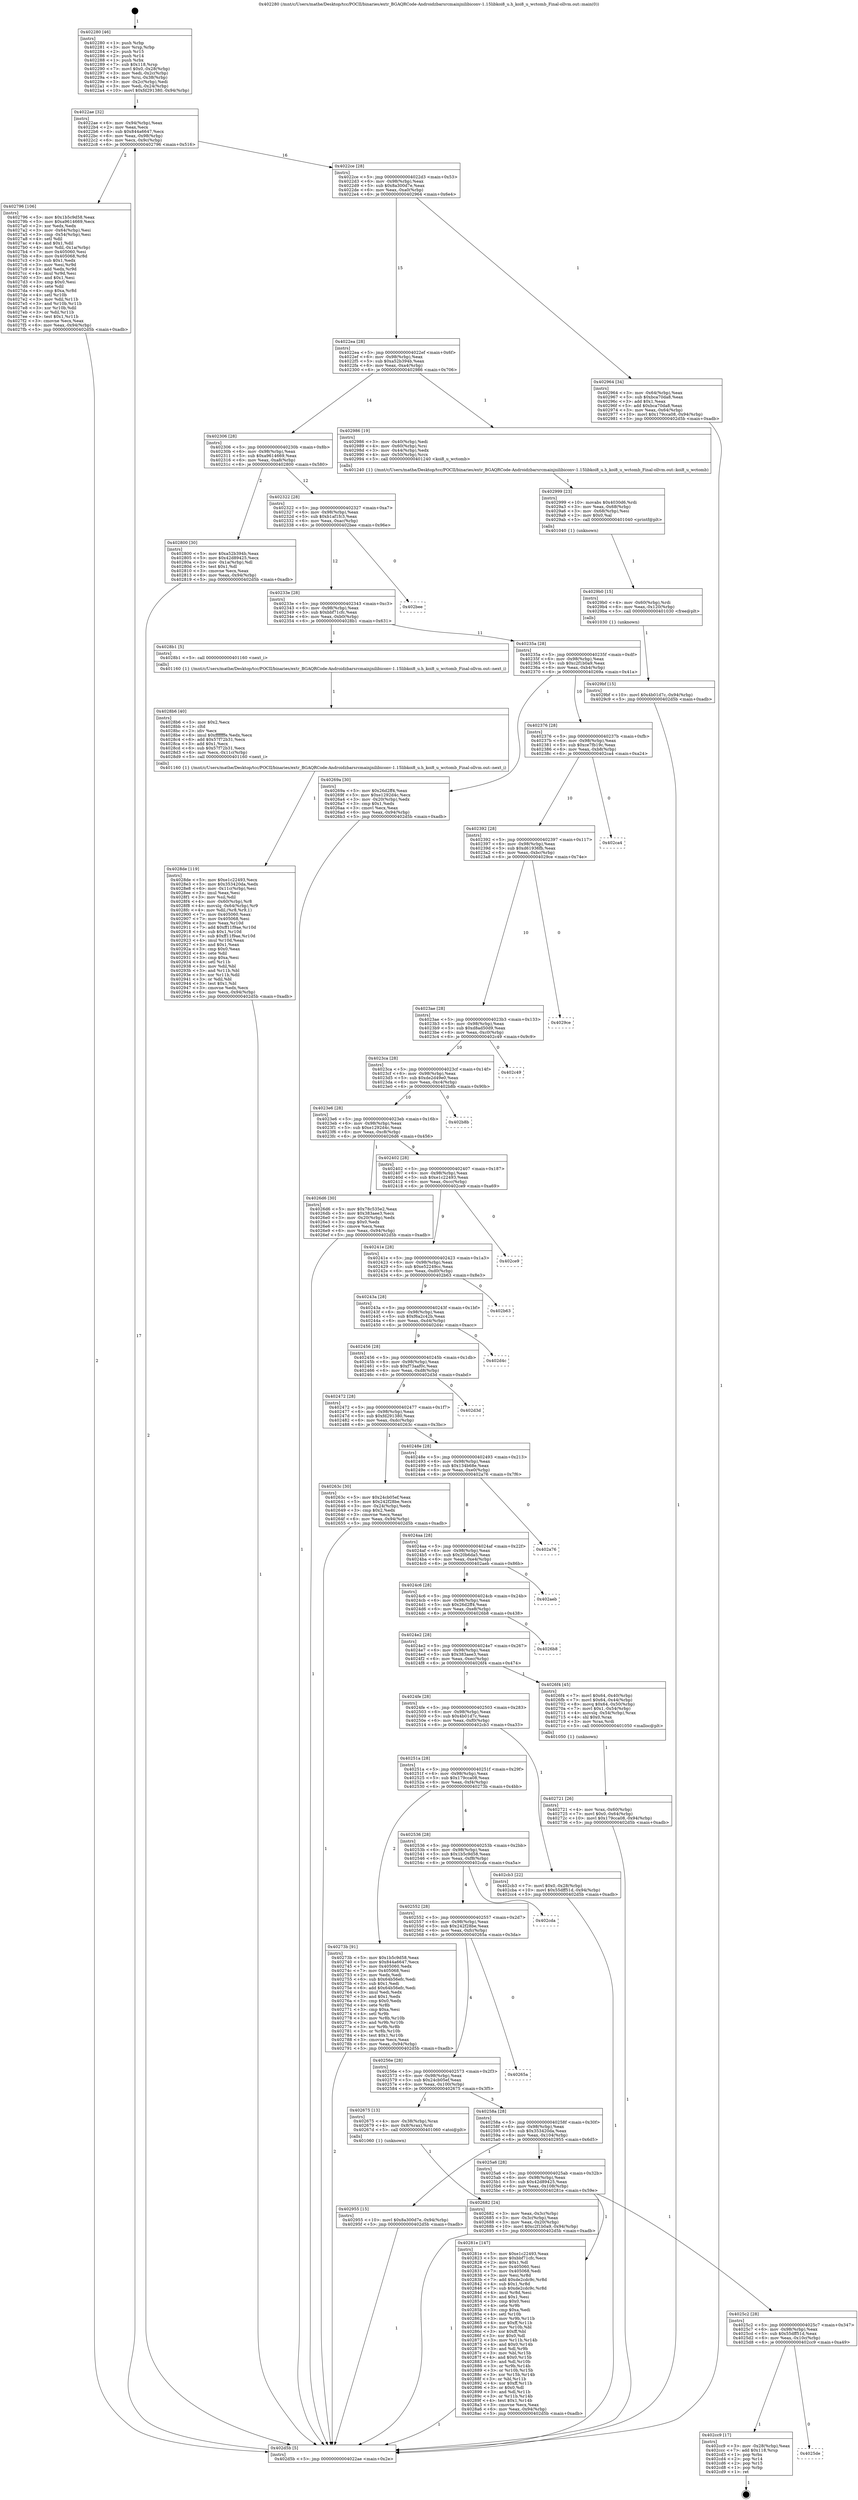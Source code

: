 digraph "0x402280" {
  label = "0x402280 (/mnt/c/Users/mathe/Desktop/tcc/POCII/binaries/extr_BGAQRCode-Androidzbarsrcmainjnilibiconv-1.15libkoi8_u.h_koi8_u_wctomb_Final-ollvm.out::main(0))"
  labelloc = "t"
  node[shape=record]

  Entry [label="",width=0.3,height=0.3,shape=circle,fillcolor=black,style=filled]
  "0x4022ae" [label="{
     0x4022ae [32]\l
     | [instrs]\l
     &nbsp;&nbsp;0x4022ae \<+6\>: mov -0x94(%rbp),%eax\l
     &nbsp;&nbsp;0x4022b4 \<+2\>: mov %eax,%ecx\l
     &nbsp;&nbsp;0x4022b6 \<+6\>: sub $0x844a6647,%ecx\l
     &nbsp;&nbsp;0x4022bc \<+6\>: mov %eax,-0x98(%rbp)\l
     &nbsp;&nbsp;0x4022c2 \<+6\>: mov %ecx,-0x9c(%rbp)\l
     &nbsp;&nbsp;0x4022c8 \<+6\>: je 0000000000402796 \<main+0x516\>\l
  }"]
  "0x402796" [label="{
     0x402796 [106]\l
     | [instrs]\l
     &nbsp;&nbsp;0x402796 \<+5\>: mov $0x1b5c9d58,%eax\l
     &nbsp;&nbsp;0x40279b \<+5\>: mov $0xa9614669,%ecx\l
     &nbsp;&nbsp;0x4027a0 \<+2\>: xor %edx,%edx\l
     &nbsp;&nbsp;0x4027a2 \<+3\>: mov -0x64(%rbp),%esi\l
     &nbsp;&nbsp;0x4027a5 \<+3\>: cmp -0x54(%rbp),%esi\l
     &nbsp;&nbsp;0x4027a8 \<+4\>: setl %dil\l
     &nbsp;&nbsp;0x4027ac \<+4\>: and $0x1,%dil\l
     &nbsp;&nbsp;0x4027b0 \<+4\>: mov %dil,-0x1a(%rbp)\l
     &nbsp;&nbsp;0x4027b4 \<+7\>: mov 0x405060,%esi\l
     &nbsp;&nbsp;0x4027bb \<+8\>: mov 0x405068,%r8d\l
     &nbsp;&nbsp;0x4027c3 \<+3\>: sub $0x1,%edx\l
     &nbsp;&nbsp;0x4027c6 \<+3\>: mov %esi,%r9d\l
     &nbsp;&nbsp;0x4027c9 \<+3\>: add %edx,%r9d\l
     &nbsp;&nbsp;0x4027cc \<+4\>: imul %r9d,%esi\l
     &nbsp;&nbsp;0x4027d0 \<+3\>: and $0x1,%esi\l
     &nbsp;&nbsp;0x4027d3 \<+3\>: cmp $0x0,%esi\l
     &nbsp;&nbsp;0x4027d6 \<+4\>: sete %dil\l
     &nbsp;&nbsp;0x4027da \<+4\>: cmp $0xa,%r8d\l
     &nbsp;&nbsp;0x4027de \<+4\>: setl %r10b\l
     &nbsp;&nbsp;0x4027e2 \<+3\>: mov %dil,%r11b\l
     &nbsp;&nbsp;0x4027e5 \<+3\>: and %r10b,%r11b\l
     &nbsp;&nbsp;0x4027e8 \<+3\>: xor %r10b,%dil\l
     &nbsp;&nbsp;0x4027eb \<+3\>: or %dil,%r11b\l
     &nbsp;&nbsp;0x4027ee \<+4\>: test $0x1,%r11b\l
     &nbsp;&nbsp;0x4027f2 \<+3\>: cmovne %ecx,%eax\l
     &nbsp;&nbsp;0x4027f5 \<+6\>: mov %eax,-0x94(%rbp)\l
     &nbsp;&nbsp;0x4027fb \<+5\>: jmp 0000000000402d5b \<main+0xadb\>\l
  }"]
  "0x4022ce" [label="{
     0x4022ce [28]\l
     | [instrs]\l
     &nbsp;&nbsp;0x4022ce \<+5\>: jmp 00000000004022d3 \<main+0x53\>\l
     &nbsp;&nbsp;0x4022d3 \<+6\>: mov -0x98(%rbp),%eax\l
     &nbsp;&nbsp;0x4022d9 \<+5\>: sub $0x8a300d7e,%eax\l
     &nbsp;&nbsp;0x4022de \<+6\>: mov %eax,-0xa0(%rbp)\l
     &nbsp;&nbsp;0x4022e4 \<+6\>: je 0000000000402964 \<main+0x6e4\>\l
  }"]
  Exit [label="",width=0.3,height=0.3,shape=circle,fillcolor=black,style=filled,peripheries=2]
  "0x402964" [label="{
     0x402964 [34]\l
     | [instrs]\l
     &nbsp;&nbsp;0x402964 \<+3\>: mov -0x64(%rbp),%eax\l
     &nbsp;&nbsp;0x402967 \<+5\>: sub $0xbca70da8,%eax\l
     &nbsp;&nbsp;0x40296c \<+3\>: add $0x1,%eax\l
     &nbsp;&nbsp;0x40296f \<+5\>: add $0xbca70da8,%eax\l
     &nbsp;&nbsp;0x402974 \<+3\>: mov %eax,-0x64(%rbp)\l
     &nbsp;&nbsp;0x402977 \<+10\>: movl $0x179cca08,-0x94(%rbp)\l
     &nbsp;&nbsp;0x402981 \<+5\>: jmp 0000000000402d5b \<main+0xadb\>\l
  }"]
  "0x4022ea" [label="{
     0x4022ea [28]\l
     | [instrs]\l
     &nbsp;&nbsp;0x4022ea \<+5\>: jmp 00000000004022ef \<main+0x6f\>\l
     &nbsp;&nbsp;0x4022ef \<+6\>: mov -0x98(%rbp),%eax\l
     &nbsp;&nbsp;0x4022f5 \<+5\>: sub $0xa52b394b,%eax\l
     &nbsp;&nbsp;0x4022fa \<+6\>: mov %eax,-0xa4(%rbp)\l
     &nbsp;&nbsp;0x402300 \<+6\>: je 0000000000402986 \<main+0x706\>\l
  }"]
  "0x4025de" [label="{
     0x4025de\l
  }", style=dashed]
  "0x402986" [label="{
     0x402986 [19]\l
     | [instrs]\l
     &nbsp;&nbsp;0x402986 \<+3\>: mov -0x40(%rbp),%edi\l
     &nbsp;&nbsp;0x402989 \<+4\>: mov -0x60(%rbp),%rsi\l
     &nbsp;&nbsp;0x40298d \<+3\>: mov -0x44(%rbp),%edx\l
     &nbsp;&nbsp;0x402990 \<+4\>: mov -0x50(%rbp),%rcx\l
     &nbsp;&nbsp;0x402994 \<+5\>: call 0000000000401240 \<koi8_u_wctomb\>\l
     | [calls]\l
     &nbsp;&nbsp;0x401240 \{1\} (/mnt/c/Users/mathe/Desktop/tcc/POCII/binaries/extr_BGAQRCode-Androidzbarsrcmainjnilibiconv-1.15libkoi8_u.h_koi8_u_wctomb_Final-ollvm.out::koi8_u_wctomb)\l
  }"]
  "0x402306" [label="{
     0x402306 [28]\l
     | [instrs]\l
     &nbsp;&nbsp;0x402306 \<+5\>: jmp 000000000040230b \<main+0x8b\>\l
     &nbsp;&nbsp;0x40230b \<+6\>: mov -0x98(%rbp),%eax\l
     &nbsp;&nbsp;0x402311 \<+5\>: sub $0xa9614669,%eax\l
     &nbsp;&nbsp;0x402316 \<+6\>: mov %eax,-0xa8(%rbp)\l
     &nbsp;&nbsp;0x40231c \<+6\>: je 0000000000402800 \<main+0x580\>\l
  }"]
  "0x402cc9" [label="{
     0x402cc9 [17]\l
     | [instrs]\l
     &nbsp;&nbsp;0x402cc9 \<+3\>: mov -0x28(%rbp),%eax\l
     &nbsp;&nbsp;0x402ccc \<+7\>: add $0x118,%rsp\l
     &nbsp;&nbsp;0x402cd3 \<+1\>: pop %rbx\l
     &nbsp;&nbsp;0x402cd4 \<+2\>: pop %r14\l
     &nbsp;&nbsp;0x402cd6 \<+2\>: pop %r15\l
     &nbsp;&nbsp;0x402cd8 \<+1\>: pop %rbp\l
     &nbsp;&nbsp;0x402cd9 \<+1\>: ret\l
  }"]
  "0x402800" [label="{
     0x402800 [30]\l
     | [instrs]\l
     &nbsp;&nbsp;0x402800 \<+5\>: mov $0xa52b394b,%eax\l
     &nbsp;&nbsp;0x402805 \<+5\>: mov $0x42d89425,%ecx\l
     &nbsp;&nbsp;0x40280a \<+3\>: mov -0x1a(%rbp),%dl\l
     &nbsp;&nbsp;0x40280d \<+3\>: test $0x1,%dl\l
     &nbsp;&nbsp;0x402810 \<+3\>: cmovne %ecx,%eax\l
     &nbsp;&nbsp;0x402813 \<+6\>: mov %eax,-0x94(%rbp)\l
     &nbsp;&nbsp;0x402819 \<+5\>: jmp 0000000000402d5b \<main+0xadb\>\l
  }"]
  "0x402322" [label="{
     0x402322 [28]\l
     | [instrs]\l
     &nbsp;&nbsp;0x402322 \<+5\>: jmp 0000000000402327 \<main+0xa7\>\l
     &nbsp;&nbsp;0x402327 \<+6\>: mov -0x98(%rbp),%eax\l
     &nbsp;&nbsp;0x40232d \<+5\>: sub $0xb1af1fc3,%eax\l
     &nbsp;&nbsp;0x402332 \<+6\>: mov %eax,-0xac(%rbp)\l
     &nbsp;&nbsp;0x402338 \<+6\>: je 0000000000402bee \<main+0x96e\>\l
  }"]
  "0x4029bf" [label="{
     0x4029bf [15]\l
     | [instrs]\l
     &nbsp;&nbsp;0x4029bf \<+10\>: movl $0x4b01d7c,-0x94(%rbp)\l
     &nbsp;&nbsp;0x4029c9 \<+5\>: jmp 0000000000402d5b \<main+0xadb\>\l
  }"]
  "0x402bee" [label="{
     0x402bee\l
  }", style=dashed]
  "0x40233e" [label="{
     0x40233e [28]\l
     | [instrs]\l
     &nbsp;&nbsp;0x40233e \<+5\>: jmp 0000000000402343 \<main+0xc3\>\l
     &nbsp;&nbsp;0x402343 \<+6\>: mov -0x98(%rbp),%eax\l
     &nbsp;&nbsp;0x402349 \<+5\>: sub $0xbbf71cfc,%eax\l
     &nbsp;&nbsp;0x40234e \<+6\>: mov %eax,-0xb0(%rbp)\l
     &nbsp;&nbsp;0x402354 \<+6\>: je 00000000004028b1 \<main+0x631\>\l
  }"]
  "0x4029b0" [label="{
     0x4029b0 [15]\l
     | [instrs]\l
     &nbsp;&nbsp;0x4029b0 \<+4\>: mov -0x60(%rbp),%rdi\l
     &nbsp;&nbsp;0x4029b4 \<+6\>: mov %eax,-0x120(%rbp)\l
     &nbsp;&nbsp;0x4029ba \<+5\>: call 0000000000401030 \<free@plt\>\l
     | [calls]\l
     &nbsp;&nbsp;0x401030 \{1\} (unknown)\l
  }"]
  "0x4028b1" [label="{
     0x4028b1 [5]\l
     | [instrs]\l
     &nbsp;&nbsp;0x4028b1 \<+5\>: call 0000000000401160 \<next_i\>\l
     | [calls]\l
     &nbsp;&nbsp;0x401160 \{1\} (/mnt/c/Users/mathe/Desktop/tcc/POCII/binaries/extr_BGAQRCode-Androidzbarsrcmainjnilibiconv-1.15libkoi8_u.h_koi8_u_wctomb_Final-ollvm.out::next_i)\l
  }"]
  "0x40235a" [label="{
     0x40235a [28]\l
     | [instrs]\l
     &nbsp;&nbsp;0x40235a \<+5\>: jmp 000000000040235f \<main+0xdf\>\l
     &nbsp;&nbsp;0x40235f \<+6\>: mov -0x98(%rbp),%eax\l
     &nbsp;&nbsp;0x402365 \<+5\>: sub $0xc2f1b0a9,%eax\l
     &nbsp;&nbsp;0x40236a \<+6\>: mov %eax,-0xb4(%rbp)\l
     &nbsp;&nbsp;0x402370 \<+6\>: je 000000000040269a \<main+0x41a\>\l
  }"]
  "0x402999" [label="{
     0x402999 [23]\l
     | [instrs]\l
     &nbsp;&nbsp;0x402999 \<+10\>: movabs $0x4030d6,%rdi\l
     &nbsp;&nbsp;0x4029a3 \<+3\>: mov %eax,-0x68(%rbp)\l
     &nbsp;&nbsp;0x4029a6 \<+3\>: mov -0x68(%rbp),%esi\l
     &nbsp;&nbsp;0x4029a9 \<+2\>: mov $0x0,%al\l
     &nbsp;&nbsp;0x4029ab \<+5\>: call 0000000000401040 \<printf@plt\>\l
     | [calls]\l
     &nbsp;&nbsp;0x401040 \{1\} (unknown)\l
  }"]
  "0x40269a" [label="{
     0x40269a [30]\l
     | [instrs]\l
     &nbsp;&nbsp;0x40269a \<+5\>: mov $0x26d2ff4,%eax\l
     &nbsp;&nbsp;0x40269f \<+5\>: mov $0xe1292d4c,%ecx\l
     &nbsp;&nbsp;0x4026a4 \<+3\>: mov -0x20(%rbp),%edx\l
     &nbsp;&nbsp;0x4026a7 \<+3\>: cmp $0x1,%edx\l
     &nbsp;&nbsp;0x4026aa \<+3\>: cmovl %ecx,%eax\l
     &nbsp;&nbsp;0x4026ad \<+6\>: mov %eax,-0x94(%rbp)\l
     &nbsp;&nbsp;0x4026b3 \<+5\>: jmp 0000000000402d5b \<main+0xadb\>\l
  }"]
  "0x402376" [label="{
     0x402376 [28]\l
     | [instrs]\l
     &nbsp;&nbsp;0x402376 \<+5\>: jmp 000000000040237b \<main+0xfb\>\l
     &nbsp;&nbsp;0x40237b \<+6\>: mov -0x98(%rbp),%eax\l
     &nbsp;&nbsp;0x402381 \<+5\>: sub $0xce7fb19c,%eax\l
     &nbsp;&nbsp;0x402386 \<+6\>: mov %eax,-0xb8(%rbp)\l
     &nbsp;&nbsp;0x40238c \<+6\>: je 0000000000402ca4 \<main+0xa24\>\l
  }"]
  "0x4028de" [label="{
     0x4028de [119]\l
     | [instrs]\l
     &nbsp;&nbsp;0x4028de \<+5\>: mov $0xe1c22493,%ecx\l
     &nbsp;&nbsp;0x4028e3 \<+5\>: mov $0x353420da,%edx\l
     &nbsp;&nbsp;0x4028e8 \<+6\>: mov -0x11c(%rbp),%esi\l
     &nbsp;&nbsp;0x4028ee \<+3\>: imul %eax,%esi\l
     &nbsp;&nbsp;0x4028f1 \<+3\>: mov %sil,%dil\l
     &nbsp;&nbsp;0x4028f4 \<+4\>: mov -0x60(%rbp),%r8\l
     &nbsp;&nbsp;0x4028f8 \<+4\>: movslq -0x64(%rbp),%r9\l
     &nbsp;&nbsp;0x4028fc \<+4\>: mov %dil,(%r8,%r9,1)\l
     &nbsp;&nbsp;0x402900 \<+7\>: mov 0x405060,%eax\l
     &nbsp;&nbsp;0x402907 \<+7\>: mov 0x405068,%esi\l
     &nbsp;&nbsp;0x40290e \<+3\>: mov %eax,%r10d\l
     &nbsp;&nbsp;0x402911 \<+7\>: add $0xff11f9ae,%r10d\l
     &nbsp;&nbsp;0x402918 \<+4\>: sub $0x1,%r10d\l
     &nbsp;&nbsp;0x40291c \<+7\>: sub $0xff11f9ae,%r10d\l
     &nbsp;&nbsp;0x402923 \<+4\>: imul %r10d,%eax\l
     &nbsp;&nbsp;0x402927 \<+3\>: and $0x1,%eax\l
     &nbsp;&nbsp;0x40292a \<+3\>: cmp $0x0,%eax\l
     &nbsp;&nbsp;0x40292d \<+4\>: sete %dil\l
     &nbsp;&nbsp;0x402931 \<+3\>: cmp $0xa,%esi\l
     &nbsp;&nbsp;0x402934 \<+4\>: setl %r11b\l
     &nbsp;&nbsp;0x402938 \<+3\>: mov %dil,%bl\l
     &nbsp;&nbsp;0x40293b \<+3\>: and %r11b,%bl\l
     &nbsp;&nbsp;0x40293e \<+3\>: xor %r11b,%dil\l
     &nbsp;&nbsp;0x402941 \<+3\>: or %dil,%bl\l
     &nbsp;&nbsp;0x402944 \<+3\>: test $0x1,%bl\l
     &nbsp;&nbsp;0x402947 \<+3\>: cmovne %edx,%ecx\l
     &nbsp;&nbsp;0x40294a \<+6\>: mov %ecx,-0x94(%rbp)\l
     &nbsp;&nbsp;0x402950 \<+5\>: jmp 0000000000402d5b \<main+0xadb\>\l
  }"]
  "0x402ca4" [label="{
     0x402ca4\l
  }", style=dashed]
  "0x402392" [label="{
     0x402392 [28]\l
     | [instrs]\l
     &nbsp;&nbsp;0x402392 \<+5\>: jmp 0000000000402397 \<main+0x117\>\l
     &nbsp;&nbsp;0x402397 \<+6\>: mov -0x98(%rbp),%eax\l
     &nbsp;&nbsp;0x40239d \<+5\>: sub $0xd61936fb,%eax\l
     &nbsp;&nbsp;0x4023a2 \<+6\>: mov %eax,-0xbc(%rbp)\l
     &nbsp;&nbsp;0x4023a8 \<+6\>: je 00000000004029ce \<main+0x74e\>\l
  }"]
  "0x4028b6" [label="{
     0x4028b6 [40]\l
     | [instrs]\l
     &nbsp;&nbsp;0x4028b6 \<+5\>: mov $0x2,%ecx\l
     &nbsp;&nbsp;0x4028bb \<+1\>: cltd\l
     &nbsp;&nbsp;0x4028bc \<+2\>: idiv %ecx\l
     &nbsp;&nbsp;0x4028be \<+6\>: imul $0xfffffffe,%edx,%ecx\l
     &nbsp;&nbsp;0x4028c4 \<+6\>: add $0x57f72b31,%ecx\l
     &nbsp;&nbsp;0x4028ca \<+3\>: add $0x1,%ecx\l
     &nbsp;&nbsp;0x4028cd \<+6\>: sub $0x57f72b31,%ecx\l
     &nbsp;&nbsp;0x4028d3 \<+6\>: mov %ecx,-0x11c(%rbp)\l
     &nbsp;&nbsp;0x4028d9 \<+5\>: call 0000000000401160 \<next_i\>\l
     | [calls]\l
     &nbsp;&nbsp;0x401160 \{1\} (/mnt/c/Users/mathe/Desktop/tcc/POCII/binaries/extr_BGAQRCode-Androidzbarsrcmainjnilibiconv-1.15libkoi8_u.h_koi8_u_wctomb_Final-ollvm.out::next_i)\l
  }"]
  "0x4029ce" [label="{
     0x4029ce\l
  }", style=dashed]
  "0x4023ae" [label="{
     0x4023ae [28]\l
     | [instrs]\l
     &nbsp;&nbsp;0x4023ae \<+5\>: jmp 00000000004023b3 \<main+0x133\>\l
     &nbsp;&nbsp;0x4023b3 \<+6\>: mov -0x98(%rbp),%eax\l
     &nbsp;&nbsp;0x4023b9 \<+5\>: sub $0xd8ad50d9,%eax\l
     &nbsp;&nbsp;0x4023be \<+6\>: mov %eax,-0xc0(%rbp)\l
     &nbsp;&nbsp;0x4023c4 \<+6\>: je 0000000000402c49 \<main+0x9c9\>\l
  }"]
  "0x4025c2" [label="{
     0x4025c2 [28]\l
     | [instrs]\l
     &nbsp;&nbsp;0x4025c2 \<+5\>: jmp 00000000004025c7 \<main+0x347\>\l
     &nbsp;&nbsp;0x4025c7 \<+6\>: mov -0x98(%rbp),%eax\l
     &nbsp;&nbsp;0x4025cd \<+5\>: sub $0x55dff51d,%eax\l
     &nbsp;&nbsp;0x4025d2 \<+6\>: mov %eax,-0x10c(%rbp)\l
     &nbsp;&nbsp;0x4025d8 \<+6\>: je 0000000000402cc9 \<main+0xa49\>\l
  }"]
  "0x402c49" [label="{
     0x402c49\l
  }", style=dashed]
  "0x4023ca" [label="{
     0x4023ca [28]\l
     | [instrs]\l
     &nbsp;&nbsp;0x4023ca \<+5\>: jmp 00000000004023cf \<main+0x14f\>\l
     &nbsp;&nbsp;0x4023cf \<+6\>: mov -0x98(%rbp),%eax\l
     &nbsp;&nbsp;0x4023d5 \<+5\>: sub $0xde2d49e0,%eax\l
     &nbsp;&nbsp;0x4023da \<+6\>: mov %eax,-0xc4(%rbp)\l
     &nbsp;&nbsp;0x4023e0 \<+6\>: je 0000000000402b8b \<main+0x90b\>\l
  }"]
  "0x40281e" [label="{
     0x40281e [147]\l
     | [instrs]\l
     &nbsp;&nbsp;0x40281e \<+5\>: mov $0xe1c22493,%eax\l
     &nbsp;&nbsp;0x402823 \<+5\>: mov $0xbbf71cfc,%ecx\l
     &nbsp;&nbsp;0x402828 \<+2\>: mov $0x1,%dl\l
     &nbsp;&nbsp;0x40282a \<+7\>: mov 0x405060,%esi\l
     &nbsp;&nbsp;0x402831 \<+7\>: mov 0x405068,%edi\l
     &nbsp;&nbsp;0x402838 \<+3\>: mov %esi,%r8d\l
     &nbsp;&nbsp;0x40283b \<+7\>: add $0xde2cdc9c,%r8d\l
     &nbsp;&nbsp;0x402842 \<+4\>: sub $0x1,%r8d\l
     &nbsp;&nbsp;0x402846 \<+7\>: sub $0xde2cdc9c,%r8d\l
     &nbsp;&nbsp;0x40284d \<+4\>: imul %r8d,%esi\l
     &nbsp;&nbsp;0x402851 \<+3\>: and $0x1,%esi\l
     &nbsp;&nbsp;0x402854 \<+3\>: cmp $0x0,%esi\l
     &nbsp;&nbsp;0x402857 \<+4\>: sete %r9b\l
     &nbsp;&nbsp;0x40285b \<+3\>: cmp $0xa,%edi\l
     &nbsp;&nbsp;0x40285e \<+4\>: setl %r10b\l
     &nbsp;&nbsp;0x402862 \<+3\>: mov %r9b,%r11b\l
     &nbsp;&nbsp;0x402865 \<+4\>: xor $0xff,%r11b\l
     &nbsp;&nbsp;0x402869 \<+3\>: mov %r10b,%bl\l
     &nbsp;&nbsp;0x40286c \<+3\>: xor $0xff,%bl\l
     &nbsp;&nbsp;0x40286f \<+3\>: xor $0x0,%dl\l
     &nbsp;&nbsp;0x402872 \<+3\>: mov %r11b,%r14b\l
     &nbsp;&nbsp;0x402875 \<+4\>: and $0x0,%r14b\l
     &nbsp;&nbsp;0x402879 \<+3\>: and %dl,%r9b\l
     &nbsp;&nbsp;0x40287c \<+3\>: mov %bl,%r15b\l
     &nbsp;&nbsp;0x40287f \<+4\>: and $0x0,%r15b\l
     &nbsp;&nbsp;0x402883 \<+3\>: and %dl,%r10b\l
     &nbsp;&nbsp;0x402886 \<+3\>: or %r9b,%r14b\l
     &nbsp;&nbsp;0x402889 \<+3\>: or %r10b,%r15b\l
     &nbsp;&nbsp;0x40288c \<+3\>: xor %r15b,%r14b\l
     &nbsp;&nbsp;0x40288f \<+3\>: or %bl,%r11b\l
     &nbsp;&nbsp;0x402892 \<+4\>: xor $0xff,%r11b\l
     &nbsp;&nbsp;0x402896 \<+3\>: or $0x0,%dl\l
     &nbsp;&nbsp;0x402899 \<+3\>: and %dl,%r11b\l
     &nbsp;&nbsp;0x40289c \<+3\>: or %r11b,%r14b\l
     &nbsp;&nbsp;0x40289f \<+4\>: test $0x1,%r14b\l
     &nbsp;&nbsp;0x4028a3 \<+3\>: cmovne %ecx,%eax\l
     &nbsp;&nbsp;0x4028a6 \<+6\>: mov %eax,-0x94(%rbp)\l
     &nbsp;&nbsp;0x4028ac \<+5\>: jmp 0000000000402d5b \<main+0xadb\>\l
  }"]
  "0x402b8b" [label="{
     0x402b8b\l
  }", style=dashed]
  "0x4023e6" [label="{
     0x4023e6 [28]\l
     | [instrs]\l
     &nbsp;&nbsp;0x4023e6 \<+5\>: jmp 00000000004023eb \<main+0x16b\>\l
     &nbsp;&nbsp;0x4023eb \<+6\>: mov -0x98(%rbp),%eax\l
     &nbsp;&nbsp;0x4023f1 \<+5\>: sub $0xe1292d4c,%eax\l
     &nbsp;&nbsp;0x4023f6 \<+6\>: mov %eax,-0xc8(%rbp)\l
     &nbsp;&nbsp;0x4023fc \<+6\>: je 00000000004026d6 \<main+0x456\>\l
  }"]
  "0x4025a6" [label="{
     0x4025a6 [28]\l
     | [instrs]\l
     &nbsp;&nbsp;0x4025a6 \<+5\>: jmp 00000000004025ab \<main+0x32b\>\l
     &nbsp;&nbsp;0x4025ab \<+6\>: mov -0x98(%rbp),%eax\l
     &nbsp;&nbsp;0x4025b1 \<+5\>: sub $0x42d89425,%eax\l
     &nbsp;&nbsp;0x4025b6 \<+6\>: mov %eax,-0x108(%rbp)\l
     &nbsp;&nbsp;0x4025bc \<+6\>: je 000000000040281e \<main+0x59e\>\l
  }"]
  "0x4026d6" [label="{
     0x4026d6 [30]\l
     | [instrs]\l
     &nbsp;&nbsp;0x4026d6 \<+5\>: mov $0x78c535e2,%eax\l
     &nbsp;&nbsp;0x4026db \<+5\>: mov $0x383aee3,%ecx\l
     &nbsp;&nbsp;0x4026e0 \<+3\>: mov -0x20(%rbp),%edx\l
     &nbsp;&nbsp;0x4026e3 \<+3\>: cmp $0x0,%edx\l
     &nbsp;&nbsp;0x4026e6 \<+3\>: cmove %ecx,%eax\l
     &nbsp;&nbsp;0x4026e9 \<+6\>: mov %eax,-0x94(%rbp)\l
     &nbsp;&nbsp;0x4026ef \<+5\>: jmp 0000000000402d5b \<main+0xadb\>\l
  }"]
  "0x402402" [label="{
     0x402402 [28]\l
     | [instrs]\l
     &nbsp;&nbsp;0x402402 \<+5\>: jmp 0000000000402407 \<main+0x187\>\l
     &nbsp;&nbsp;0x402407 \<+6\>: mov -0x98(%rbp),%eax\l
     &nbsp;&nbsp;0x40240d \<+5\>: sub $0xe1c22493,%eax\l
     &nbsp;&nbsp;0x402412 \<+6\>: mov %eax,-0xcc(%rbp)\l
     &nbsp;&nbsp;0x402418 \<+6\>: je 0000000000402ce9 \<main+0xa69\>\l
  }"]
  "0x402955" [label="{
     0x402955 [15]\l
     | [instrs]\l
     &nbsp;&nbsp;0x402955 \<+10\>: movl $0x8a300d7e,-0x94(%rbp)\l
     &nbsp;&nbsp;0x40295f \<+5\>: jmp 0000000000402d5b \<main+0xadb\>\l
  }"]
  "0x402ce9" [label="{
     0x402ce9\l
  }", style=dashed]
  "0x40241e" [label="{
     0x40241e [28]\l
     | [instrs]\l
     &nbsp;&nbsp;0x40241e \<+5\>: jmp 0000000000402423 \<main+0x1a3\>\l
     &nbsp;&nbsp;0x402423 \<+6\>: mov -0x98(%rbp),%eax\l
     &nbsp;&nbsp;0x402429 \<+5\>: sub $0xe52249cc,%eax\l
     &nbsp;&nbsp;0x40242e \<+6\>: mov %eax,-0xd0(%rbp)\l
     &nbsp;&nbsp;0x402434 \<+6\>: je 0000000000402b63 \<main+0x8e3\>\l
  }"]
  "0x402721" [label="{
     0x402721 [26]\l
     | [instrs]\l
     &nbsp;&nbsp;0x402721 \<+4\>: mov %rax,-0x60(%rbp)\l
     &nbsp;&nbsp;0x402725 \<+7\>: movl $0x0,-0x64(%rbp)\l
     &nbsp;&nbsp;0x40272c \<+10\>: movl $0x179cca08,-0x94(%rbp)\l
     &nbsp;&nbsp;0x402736 \<+5\>: jmp 0000000000402d5b \<main+0xadb\>\l
  }"]
  "0x402b63" [label="{
     0x402b63\l
  }", style=dashed]
  "0x40243a" [label="{
     0x40243a [28]\l
     | [instrs]\l
     &nbsp;&nbsp;0x40243a \<+5\>: jmp 000000000040243f \<main+0x1bf\>\l
     &nbsp;&nbsp;0x40243f \<+6\>: mov -0x98(%rbp),%eax\l
     &nbsp;&nbsp;0x402445 \<+5\>: sub $0xf6a2c42b,%eax\l
     &nbsp;&nbsp;0x40244a \<+6\>: mov %eax,-0xd4(%rbp)\l
     &nbsp;&nbsp;0x402450 \<+6\>: je 0000000000402d4c \<main+0xacc\>\l
  }"]
  "0x402682" [label="{
     0x402682 [24]\l
     | [instrs]\l
     &nbsp;&nbsp;0x402682 \<+3\>: mov %eax,-0x3c(%rbp)\l
     &nbsp;&nbsp;0x402685 \<+3\>: mov -0x3c(%rbp),%eax\l
     &nbsp;&nbsp;0x402688 \<+3\>: mov %eax,-0x20(%rbp)\l
     &nbsp;&nbsp;0x40268b \<+10\>: movl $0xc2f1b0a9,-0x94(%rbp)\l
     &nbsp;&nbsp;0x402695 \<+5\>: jmp 0000000000402d5b \<main+0xadb\>\l
  }"]
  "0x402d4c" [label="{
     0x402d4c\l
  }", style=dashed]
  "0x402456" [label="{
     0x402456 [28]\l
     | [instrs]\l
     &nbsp;&nbsp;0x402456 \<+5\>: jmp 000000000040245b \<main+0x1db\>\l
     &nbsp;&nbsp;0x40245b \<+6\>: mov -0x98(%rbp),%eax\l
     &nbsp;&nbsp;0x402461 \<+5\>: sub $0xf73aaf0c,%eax\l
     &nbsp;&nbsp;0x402466 \<+6\>: mov %eax,-0xd8(%rbp)\l
     &nbsp;&nbsp;0x40246c \<+6\>: je 0000000000402d3d \<main+0xabd\>\l
  }"]
  "0x40258a" [label="{
     0x40258a [28]\l
     | [instrs]\l
     &nbsp;&nbsp;0x40258a \<+5\>: jmp 000000000040258f \<main+0x30f\>\l
     &nbsp;&nbsp;0x40258f \<+6\>: mov -0x98(%rbp),%eax\l
     &nbsp;&nbsp;0x402595 \<+5\>: sub $0x353420da,%eax\l
     &nbsp;&nbsp;0x40259a \<+6\>: mov %eax,-0x104(%rbp)\l
     &nbsp;&nbsp;0x4025a0 \<+6\>: je 0000000000402955 \<main+0x6d5\>\l
  }"]
  "0x402d3d" [label="{
     0x402d3d\l
  }", style=dashed]
  "0x402472" [label="{
     0x402472 [28]\l
     | [instrs]\l
     &nbsp;&nbsp;0x402472 \<+5\>: jmp 0000000000402477 \<main+0x1f7\>\l
     &nbsp;&nbsp;0x402477 \<+6\>: mov -0x98(%rbp),%eax\l
     &nbsp;&nbsp;0x40247d \<+5\>: sub $0xfd291380,%eax\l
     &nbsp;&nbsp;0x402482 \<+6\>: mov %eax,-0xdc(%rbp)\l
     &nbsp;&nbsp;0x402488 \<+6\>: je 000000000040263c \<main+0x3bc\>\l
  }"]
  "0x402675" [label="{
     0x402675 [13]\l
     | [instrs]\l
     &nbsp;&nbsp;0x402675 \<+4\>: mov -0x38(%rbp),%rax\l
     &nbsp;&nbsp;0x402679 \<+4\>: mov 0x8(%rax),%rdi\l
     &nbsp;&nbsp;0x40267d \<+5\>: call 0000000000401060 \<atoi@plt\>\l
     | [calls]\l
     &nbsp;&nbsp;0x401060 \{1\} (unknown)\l
  }"]
  "0x40263c" [label="{
     0x40263c [30]\l
     | [instrs]\l
     &nbsp;&nbsp;0x40263c \<+5\>: mov $0x24cb05ef,%eax\l
     &nbsp;&nbsp;0x402641 \<+5\>: mov $0x242f28be,%ecx\l
     &nbsp;&nbsp;0x402646 \<+3\>: mov -0x24(%rbp),%edx\l
     &nbsp;&nbsp;0x402649 \<+3\>: cmp $0x2,%edx\l
     &nbsp;&nbsp;0x40264c \<+3\>: cmovne %ecx,%eax\l
     &nbsp;&nbsp;0x40264f \<+6\>: mov %eax,-0x94(%rbp)\l
     &nbsp;&nbsp;0x402655 \<+5\>: jmp 0000000000402d5b \<main+0xadb\>\l
  }"]
  "0x40248e" [label="{
     0x40248e [28]\l
     | [instrs]\l
     &nbsp;&nbsp;0x40248e \<+5\>: jmp 0000000000402493 \<main+0x213\>\l
     &nbsp;&nbsp;0x402493 \<+6\>: mov -0x98(%rbp),%eax\l
     &nbsp;&nbsp;0x402499 \<+5\>: sub $0x134b68e,%eax\l
     &nbsp;&nbsp;0x40249e \<+6\>: mov %eax,-0xe0(%rbp)\l
     &nbsp;&nbsp;0x4024a4 \<+6\>: je 0000000000402a76 \<main+0x7f6\>\l
  }"]
  "0x402d5b" [label="{
     0x402d5b [5]\l
     | [instrs]\l
     &nbsp;&nbsp;0x402d5b \<+5\>: jmp 00000000004022ae \<main+0x2e\>\l
  }"]
  "0x402280" [label="{
     0x402280 [46]\l
     | [instrs]\l
     &nbsp;&nbsp;0x402280 \<+1\>: push %rbp\l
     &nbsp;&nbsp;0x402281 \<+3\>: mov %rsp,%rbp\l
     &nbsp;&nbsp;0x402284 \<+2\>: push %r15\l
     &nbsp;&nbsp;0x402286 \<+2\>: push %r14\l
     &nbsp;&nbsp;0x402288 \<+1\>: push %rbx\l
     &nbsp;&nbsp;0x402289 \<+7\>: sub $0x118,%rsp\l
     &nbsp;&nbsp;0x402290 \<+7\>: movl $0x0,-0x28(%rbp)\l
     &nbsp;&nbsp;0x402297 \<+3\>: mov %edi,-0x2c(%rbp)\l
     &nbsp;&nbsp;0x40229a \<+4\>: mov %rsi,-0x38(%rbp)\l
     &nbsp;&nbsp;0x40229e \<+3\>: mov -0x2c(%rbp),%edi\l
     &nbsp;&nbsp;0x4022a1 \<+3\>: mov %edi,-0x24(%rbp)\l
     &nbsp;&nbsp;0x4022a4 \<+10\>: movl $0xfd291380,-0x94(%rbp)\l
  }"]
  "0x40256e" [label="{
     0x40256e [28]\l
     | [instrs]\l
     &nbsp;&nbsp;0x40256e \<+5\>: jmp 0000000000402573 \<main+0x2f3\>\l
     &nbsp;&nbsp;0x402573 \<+6\>: mov -0x98(%rbp),%eax\l
     &nbsp;&nbsp;0x402579 \<+5\>: sub $0x24cb05ef,%eax\l
     &nbsp;&nbsp;0x40257e \<+6\>: mov %eax,-0x100(%rbp)\l
     &nbsp;&nbsp;0x402584 \<+6\>: je 0000000000402675 \<main+0x3f5\>\l
  }"]
  "0x402a76" [label="{
     0x402a76\l
  }", style=dashed]
  "0x4024aa" [label="{
     0x4024aa [28]\l
     | [instrs]\l
     &nbsp;&nbsp;0x4024aa \<+5\>: jmp 00000000004024af \<main+0x22f\>\l
     &nbsp;&nbsp;0x4024af \<+6\>: mov -0x98(%rbp),%eax\l
     &nbsp;&nbsp;0x4024b5 \<+5\>: sub $0x20b6da5,%eax\l
     &nbsp;&nbsp;0x4024ba \<+6\>: mov %eax,-0xe4(%rbp)\l
     &nbsp;&nbsp;0x4024c0 \<+6\>: je 0000000000402aeb \<main+0x86b\>\l
  }"]
  "0x40265a" [label="{
     0x40265a\l
  }", style=dashed]
  "0x402aeb" [label="{
     0x402aeb\l
  }", style=dashed]
  "0x4024c6" [label="{
     0x4024c6 [28]\l
     | [instrs]\l
     &nbsp;&nbsp;0x4024c6 \<+5\>: jmp 00000000004024cb \<main+0x24b\>\l
     &nbsp;&nbsp;0x4024cb \<+6\>: mov -0x98(%rbp),%eax\l
     &nbsp;&nbsp;0x4024d1 \<+5\>: sub $0x26d2ff4,%eax\l
     &nbsp;&nbsp;0x4024d6 \<+6\>: mov %eax,-0xe8(%rbp)\l
     &nbsp;&nbsp;0x4024dc \<+6\>: je 00000000004026b8 \<main+0x438\>\l
  }"]
  "0x402552" [label="{
     0x402552 [28]\l
     | [instrs]\l
     &nbsp;&nbsp;0x402552 \<+5\>: jmp 0000000000402557 \<main+0x2d7\>\l
     &nbsp;&nbsp;0x402557 \<+6\>: mov -0x98(%rbp),%eax\l
     &nbsp;&nbsp;0x40255d \<+5\>: sub $0x242f28be,%eax\l
     &nbsp;&nbsp;0x402562 \<+6\>: mov %eax,-0xfc(%rbp)\l
     &nbsp;&nbsp;0x402568 \<+6\>: je 000000000040265a \<main+0x3da\>\l
  }"]
  "0x4026b8" [label="{
     0x4026b8\l
  }", style=dashed]
  "0x4024e2" [label="{
     0x4024e2 [28]\l
     | [instrs]\l
     &nbsp;&nbsp;0x4024e2 \<+5\>: jmp 00000000004024e7 \<main+0x267\>\l
     &nbsp;&nbsp;0x4024e7 \<+6\>: mov -0x98(%rbp),%eax\l
     &nbsp;&nbsp;0x4024ed \<+5\>: sub $0x383aee3,%eax\l
     &nbsp;&nbsp;0x4024f2 \<+6\>: mov %eax,-0xec(%rbp)\l
     &nbsp;&nbsp;0x4024f8 \<+6\>: je 00000000004026f4 \<main+0x474\>\l
  }"]
  "0x402cda" [label="{
     0x402cda\l
  }", style=dashed]
  "0x4026f4" [label="{
     0x4026f4 [45]\l
     | [instrs]\l
     &nbsp;&nbsp;0x4026f4 \<+7\>: movl $0x64,-0x40(%rbp)\l
     &nbsp;&nbsp;0x4026fb \<+7\>: movl $0x64,-0x44(%rbp)\l
     &nbsp;&nbsp;0x402702 \<+8\>: movq $0x64,-0x50(%rbp)\l
     &nbsp;&nbsp;0x40270a \<+7\>: movl $0x1,-0x54(%rbp)\l
     &nbsp;&nbsp;0x402711 \<+4\>: movslq -0x54(%rbp),%rax\l
     &nbsp;&nbsp;0x402715 \<+4\>: shl $0x0,%rax\l
     &nbsp;&nbsp;0x402719 \<+3\>: mov %rax,%rdi\l
     &nbsp;&nbsp;0x40271c \<+5\>: call 0000000000401050 \<malloc@plt\>\l
     | [calls]\l
     &nbsp;&nbsp;0x401050 \{1\} (unknown)\l
  }"]
  "0x4024fe" [label="{
     0x4024fe [28]\l
     | [instrs]\l
     &nbsp;&nbsp;0x4024fe \<+5\>: jmp 0000000000402503 \<main+0x283\>\l
     &nbsp;&nbsp;0x402503 \<+6\>: mov -0x98(%rbp),%eax\l
     &nbsp;&nbsp;0x402509 \<+5\>: sub $0x4b01d7c,%eax\l
     &nbsp;&nbsp;0x40250e \<+6\>: mov %eax,-0xf0(%rbp)\l
     &nbsp;&nbsp;0x402514 \<+6\>: je 0000000000402cb3 \<main+0xa33\>\l
  }"]
  "0x402536" [label="{
     0x402536 [28]\l
     | [instrs]\l
     &nbsp;&nbsp;0x402536 \<+5\>: jmp 000000000040253b \<main+0x2bb\>\l
     &nbsp;&nbsp;0x40253b \<+6\>: mov -0x98(%rbp),%eax\l
     &nbsp;&nbsp;0x402541 \<+5\>: sub $0x1b5c9d58,%eax\l
     &nbsp;&nbsp;0x402546 \<+6\>: mov %eax,-0xf8(%rbp)\l
     &nbsp;&nbsp;0x40254c \<+6\>: je 0000000000402cda \<main+0xa5a\>\l
  }"]
  "0x402cb3" [label="{
     0x402cb3 [22]\l
     | [instrs]\l
     &nbsp;&nbsp;0x402cb3 \<+7\>: movl $0x0,-0x28(%rbp)\l
     &nbsp;&nbsp;0x402cba \<+10\>: movl $0x55dff51d,-0x94(%rbp)\l
     &nbsp;&nbsp;0x402cc4 \<+5\>: jmp 0000000000402d5b \<main+0xadb\>\l
  }"]
  "0x40251a" [label="{
     0x40251a [28]\l
     | [instrs]\l
     &nbsp;&nbsp;0x40251a \<+5\>: jmp 000000000040251f \<main+0x29f\>\l
     &nbsp;&nbsp;0x40251f \<+6\>: mov -0x98(%rbp),%eax\l
     &nbsp;&nbsp;0x402525 \<+5\>: sub $0x179cca08,%eax\l
     &nbsp;&nbsp;0x40252a \<+6\>: mov %eax,-0xf4(%rbp)\l
     &nbsp;&nbsp;0x402530 \<+6\>: je 000000000040273b \<main+0x4bb\>\l
  }"]
  "0x40273b" [label="{
     0x40273b [91]\l
     | [instrs]\l
     &nbsp;&nbsp;0x40273b \<+5\>: mov $0x1b5c9d58,%eax\l
     &nbsp;&nbsp;0x402740 \<+5\>: mov $0x844a6647,%ecx\l
     &nbsp;&nbsp;0x402745 \<+7\>: mov 0x405060,%edx\l
     &nbsp;&nbsp;0x40274c \<+7\>: mov 0x405068,%esi\l
     &nbsp;&nbsp;0x402753 \<+2\>: mov %edx,%edi\l
     &nbsp;&nbsp;0x402755 \<+6\>: sub $0x64b56efc,%edi\l
     &nbsp;&nbsp;0x40275b \<+3\>: sub $0x1,%edi\l
     &nbsp;&nbsp;0x40275e \<+6\>: add $0x64b56efc,%edi\l
     &nbsp;&nbsp;0x402764 \<+3\>: imul %edi,%edx\l
     &nbsp;&nbsp;0x402767 \<+3\>: and $0x1,%edx\l
     &nbsp;&nbsp;0x40276a \<+3\>: cmp $0x0,%edx\l
     &nbsp;&nbsp;0x40276d \<+4\>: sete %r8b\l
     &nbsp;&nbsp;0x402771 \<+3\>: cmp $0xa,%esi\l
     &nbsp;&nbsp;0x402774 \<+4\>: setl %r9b\l
     &nbsp;&nbsp;0x402778 \<+3\>: mov %r8b,%r10b\l
     &nbsp;&nbsp;0x40277b \<+3\>: and %r9b,%r10b\l
     &nbsp;&nbsp;0x40277e \<+3\>: xor %r9b,%r8b\l
     &nbsp;&nbsp;0x402781 \<+3\>: or %r8b,%r10b\l
     &nbsp;&nbsp;0x402784 \<+4\>: test $0x1,%r10b\l
     &nbsp;&nbsp;0x402788 \<+3\>: cmovne %ecx,%eax\l
     &nbsp;&nbsp;0x40278b \<+6\>: mov %eax,-0x94(%rbp)\l
     &nbsp;&nbsp;0x402791 \<+5\>: jmp 0000000000402d5b \<main+0xadb\>\l
  }"]
  Entry -> "0x402280" [label=" 1"]
  "0x4022ae" -> "0x402796" [label=" 2"]
  "0x4022ae" -> "0x4022ce" [label=" 16"]
  "0x402cc9" -> Exit [label=" 1"]
  "0x4022ce" -> "0x402964" [label=" 1"]
  "0x4022ce" -> "0x4022ea" [label=" 15"]
  "0x4025c2" -> "0x4025de" [label=" 0"]
  "0x4022ea" -> "0x402986" [label=" 1"]
  "0x4022ea" -> "0x402306" [label=" 14"]
  "0x4025c2" -> "0x402cc9" [label=" 1"]
  "0x402306" -> "0x402800" [label=" 2"]
  "0x402306" -> "0x402322" [label=" 12"]
  "0x402cb3" -> "0x402d5b" [label=" 1"]
  "0x402322" -> "0x402bee" [label=" 0"]
  "0x402322" -> "0x40233e" [label=" 12"]
  "0x4029bf" -> "0x402d5b" [label=" 1"]
  "0x40233e" -> "0x4028b1" [label=" 1"]
  "0x40233e" -> "0x40235a" [label=" 11"]
  "0x4029b0" -> "0x4029bf" [label=" 1"]
  "0x40235a" -> "0x40269a" [label=" 1"]
  "0x40235a" -> "0x402376" [label=" 10"]
  "0x402999" -> "0x4029b0" [label=" 1"]
  "0x402376" -> "0x402ca4" [label=" 0"]
  "0x402376" -> "0x402392" [label=" 10"]
  "0x402986" -> "0x402999" [label=" 1"]
  "0x402392" -> "0x4029ce" [label=" 0"]
  "0x402392" -> "0x4023ae" [label=" 10"]
  "0x402964" -> "0x402d5b" [label=" 1"]
  "0x4023ae" -> "0x402c49" [label=" 0"]
  "0x4023ae" -> "0x4023ca" [label=" 10"]
  "0x402955" -> "0x402d5b" [label=" 1"]
  "0x4023ca" -> "0x402b8b" [label=" 0"]
  "0x4023ca" -> "0x4023e6" [label=" 10"]
  "0x4028de" -> "0x402d5b" [label=" 1"]
  "0x4023e6" -> "0x4026d6" [label=" 1"]
  "0x4023e6" -> "0x402402" [label=" 9"]
  "0x4028b1" -> "0x4028b6" [label=" 1"]
  "0x402402" -> "0x402ce9" [label=" 0"]
  "0x402402" -> "0x40241e" [label=" 9"]
  "0x40281e" -> "0x402d5b" [label=" 1"]
  "0x40241e" -> "0x402b63" [label=" 0"]
  "0x40241e" -> "0x40243a" [label=" 9"]
  "0x4025a6" -> "0x40281e" [label=" 1"]
  "0x40243a" -> "0x402d4c" [label=" 0"]
  "0x40243a" -> "0x402456" [label=" 9"]
  "0x4028b6" -> "0x4028de" [label=" 1"]
  "0x402456" -> "0x402d3d" [label=" 0"]
  "0x402456" -> "0x402472" [label=" 9"]
  "0x40258a" -> "0x4025a6" [label=" 2"]
  "0x402472" -> "0x40263c" [label=" 1"]
  "0x402472" -> "0x40248e" [label=" 8"]
  "0x40263c" -> "0x402d5b" [label=" 1"]
  "0x402280" -> "0x4022ae" [label=" 1"]
  "0x402d5b" -> "0x4022ae" [label=" 17"]
  "0x40258a" -> "0x402955" [label=" 1"]
  "0x40248e" -> "0x402a76" [label=" 0"]
  "0x40248e" -> "0x4024aa" [label=" 8"]
  "0x402800" -> "0x402d5b" [label=" 2"]
  "0x4024aa" -> "0x402aeb" [label=" 0"]
  "0x4024aa" -> "0x4024c6" [label=" 8"]
  "0x402796" -> "0x402d5b" [label=" 2"]
  "0x4024c6" -> "0x4026b8" [label=" 0"]
  "0x4024c6" -> "0x4024e2" [label=" 8"]
  "0x402721" -> "0x402d5b" [label=" 1"]
  "0x4024e2" -> "0x4026f4" [label=" 1"]
  "0x4024e2" -> "0x4024fe" [label=" 7"]
  "0x4026f4" -> "0x402721" [label=" 1"]
  "0x4024fe" -> "0x402cb3" [label=" 1"]
  "0x4024fe" -> "0x40251a" [label=" 6"]
  "0x40269a" -> "0x402d5b" [label=" 1"]
  "0x40251a" -> "0x40273b" [label=" 2"]
  "0x40251a" -> "0x402536" [label=" 4"]
  "0x4026d6" -> "0x402d5b" [label=" 1"]
  "0x402536" -> "0x402cda" [label=" 0"]
  "0x402536" -> "0x402552" [label=" 4"]
  "0x40273b" -> "0x402d5b" [label=" 2"]
  "0x402552" -> "0x40265a" [label=" 0"]
  "0x402552" -> "0x40256e" [label=" 4"]
  "0x4025a6" -> "0x4025c2" [label=" 1"]
  "0x40256e" -> "0x402675" [label=" 1"]
  "0x40256e" -> "0x40258a" [label=" 3"]
  "0x402675" -> "0x402682" [label=" 1"]
  "0x402682" -> "0x402d5b" [label=" 1"]
}
